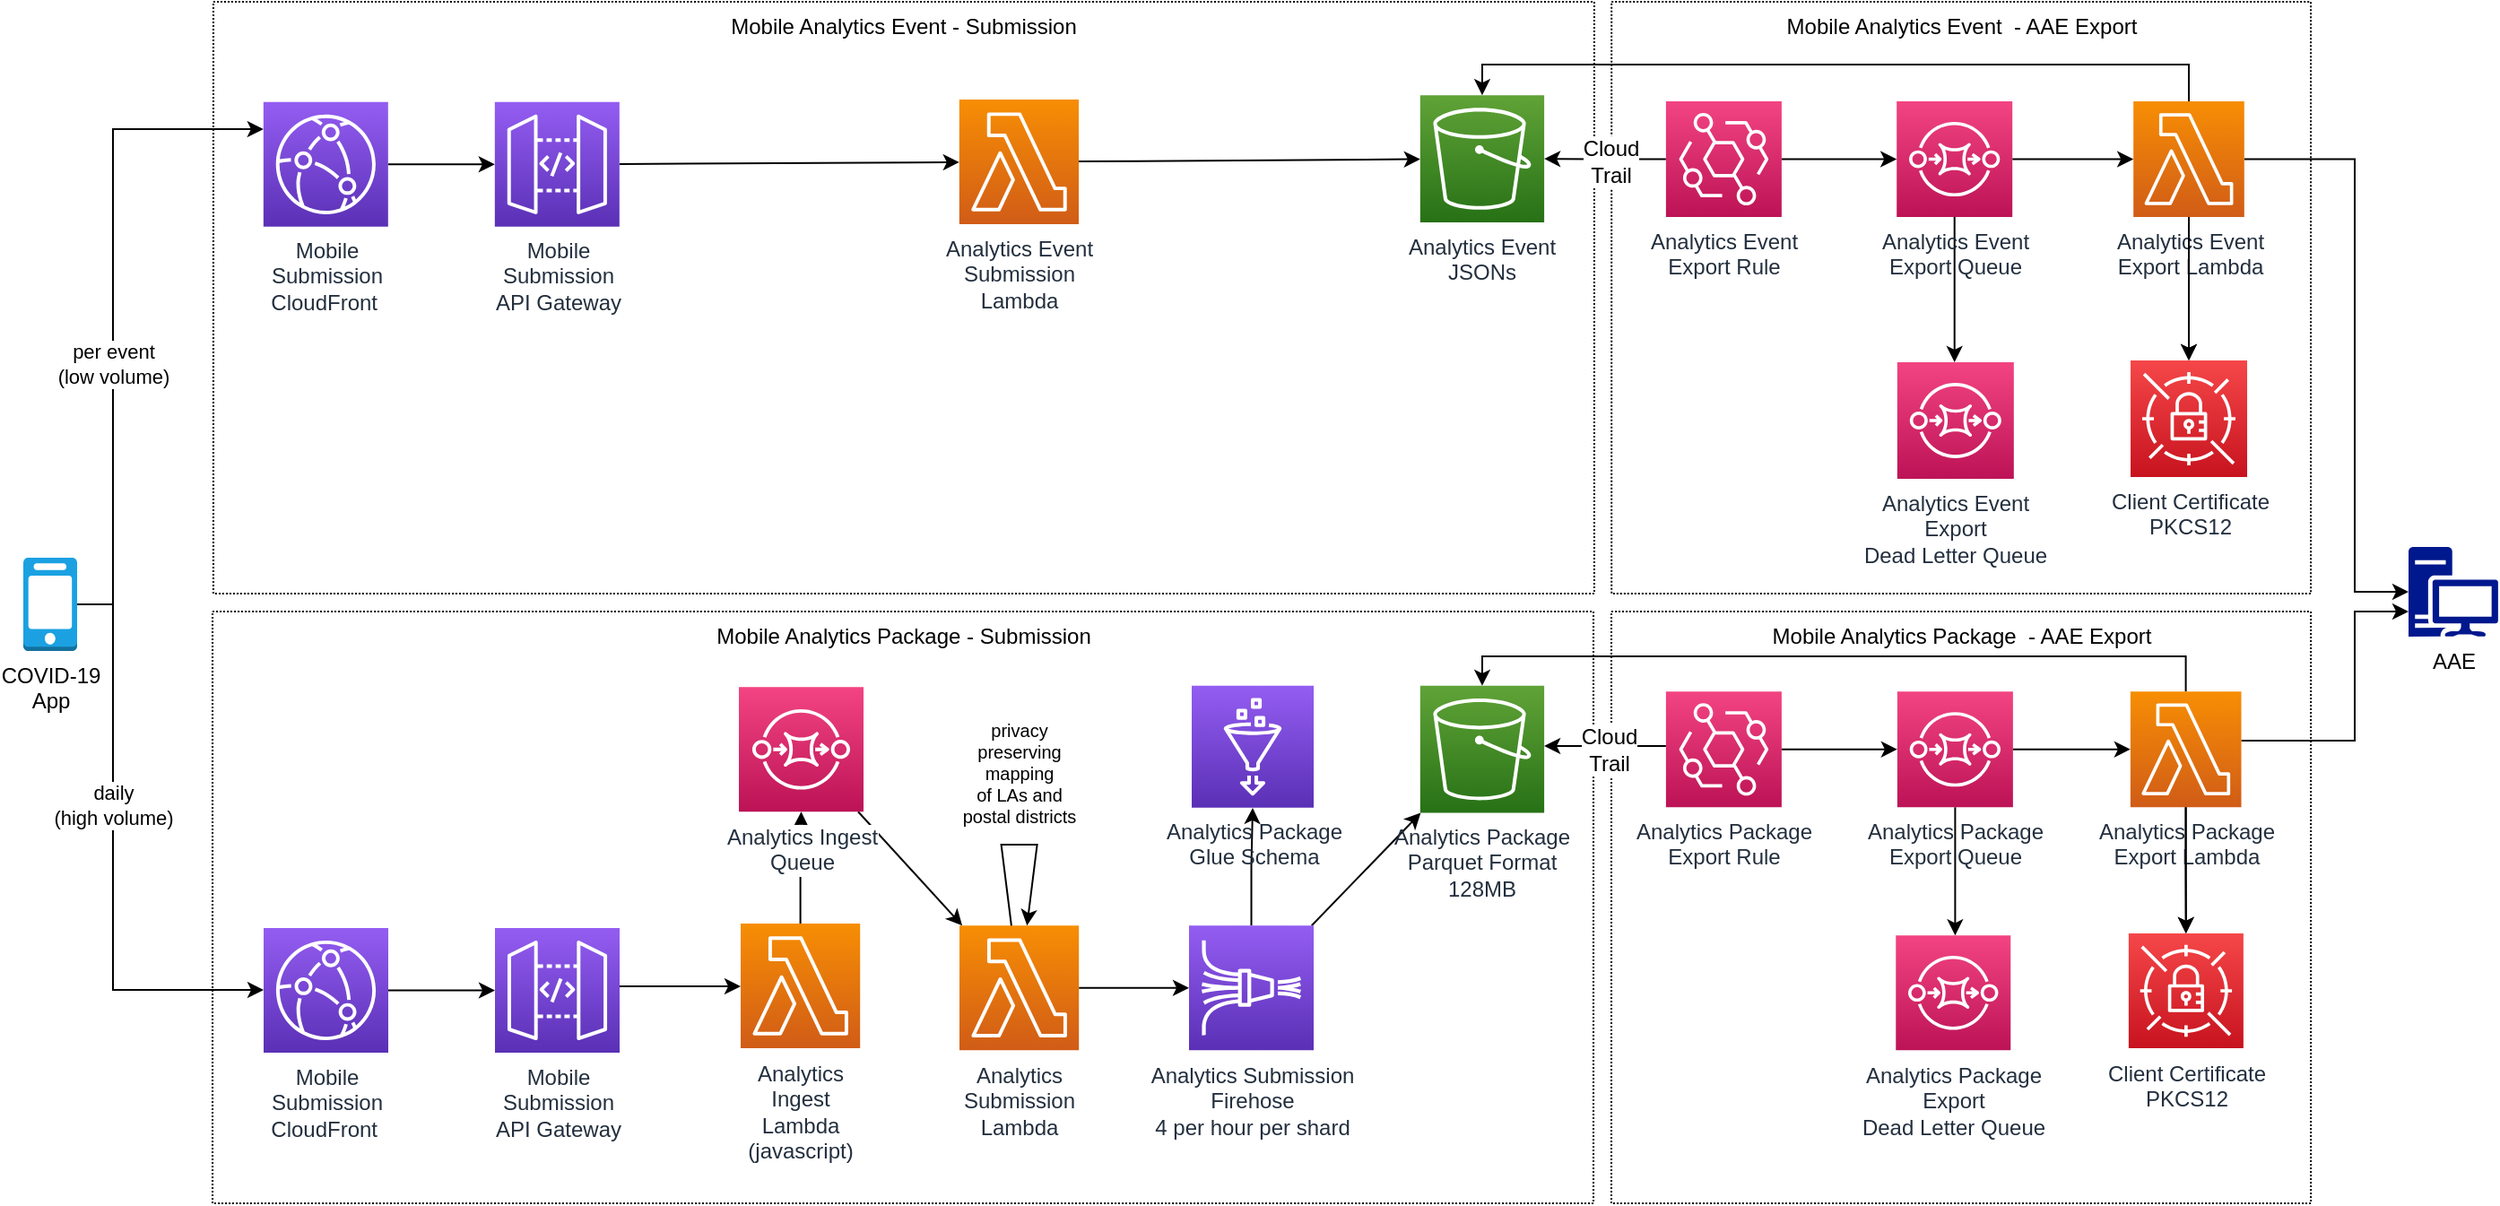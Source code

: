 <mxfile version="14.6.13" type="device"><diagram id="--lnz_isV8TL09mVqMXZ" name="Page-1"><mxGraphModel dx="1106" dy="782" grid="1" gridSize="10" guides="1" tooltips="1" connect="1" arrows="1" fold="1" page="1" pageScale="1" pageWidth="1169" pageHeight="827" math="0" shadow="0"><root><mxCell id="0"/><mxCell id="1" parent="0"/><mxCell id="YgIH2Wqvas4ZXWlAZqnG-1" value="Mobile Analytics Package&amp;nbsp; - AAE Export" style="rounded=0;whiteSpace=wrap;html=1;verticalAlign=top;dashed=1;dashPattern=1 1;" parent="1" vertex="1"><mxGeometry x="915.51" y="540" width="390" height="330" as="geometry"/></mxCell><mxCell id="PPaz2uhp3QBib5qQkf3O-1" value="Mobile Analytics Package - Submission" style="rounded=0;whiteSpace=wrap;html=1;strokeColor=#000000;fillColor=#ffffff;fontColor=#000000;verticalAlign=top;dashed=1;dashPattern=1 1;" parent="1" vertex="1"><mxGeometry x="135.51" y="540" width="770" height="330" as="geometry"/></mxCell><mxCell id="cVPPhOYdoDEhORh01JEb-11" style="rounded=0;orthogonalLoop=1;jettySize=auto;html=1;" parent="1" source="m6TAJkGi6Sn4Uj_Uu4fd-4" target="cVPPhOYdoDEhORh01JEb-19" edge="1"><mxGeometry relative="1" as="geometry"><mxPoint x="827.51" y="685" as="targetPoint"/></mxGeometry></mxCell><mxCell id="m6TAJkGi6Sn4Uj_Uu4fd-5" style="edgeStyle=none;rounded=0;orthogonalLoop=1;jettySize=auto;html=1;endArrow=classic;endFill=1;fontSize=10;fontColor=#000000;" parent="1" source="cVPPhOYdoDEhORh01JEb-13" target="m6TAJkGi6Sn4Uj_Uu4fd-4" edge="1"><mxGeometry relative="1" as="geometry"/></mxCell><mxCell id="cVPPhOYdoDEhORh01JEb-13" value="Analytics&lt;br&gt;Submission&lt;br&gt;Lambda" style="points=[[0,0,0],[0.25,0,0],[0.5,0,0],[0.75,0,0],[1,0,0],[0,1,0],[0.25,1,0],[0.5,1,0],[0.75,1,0],[1,1,0],[0,0.25,0],[0,0.5,0],[0,0.75,0],[1,0.25,0],[1,0.5,0],[1,0.75,0]];outlineConnect=0;fontColor=#232F3E;gradientColor=#F78E04;gradientDirection=north;fillColor=#D05C17;strokeColor=#ffffff;dashed=0;verticalLabelPosition=bottom;verticalAlign=top;align=center;html=1;fontSize=12;fontStyle=0;aspect=fixed;shape=mxgraph.aws4.resourceIcon;resIcon=mxgraph.aws4.lambda;fontFamily=Helvetica;shadow=0;sketch=0;" parent="1" vertex="1"><mxGeometry x="552" y="715.13" width="66.6" height="69.5" as="geometry"/></mxCell><mxCell id="cVPPhOYdoDEhORh01JEb-14" style="edgeStyle=orthogonalEdgeStyle;rounded=0;orthogonalLoop=1;jettySize=auto;html=1;" parent="1" source="cVPPhOYdoDEhORh01JEb-15" target="FMLQFk7oJkuzqLt0YZjc-1" edge="1"><mxGeometry relative="1" as="geometry"><Array as="points"><mxPoint x="400" y="749"/><mxPoint x="400" y="749"/></Array></mxGeometry></mxCell><mxCell id="cVPPhOYdoDEhORh01JEb-15" value="Mobile&lt;br&gt;Submission&lt;br&gt;API Gateway" style="outlineConnect=0;fontColor=#232F3E;gradientColor=#945DF2;gradientDirection=north;fillColor=#5A30B5;strokeColor=#ffffff;dashed=0;verticalLabelPosition=bottom;verticalAlign=top;align=center;html=1;fontSize=12;fontStyle=0;aspect=fixed;shape=mxgraph.aws4.resourceIcon;resIcon=mxgraph.aws4.api_gateway;" parent="1" vertex="1"><mxGeometry x="293" y="716.5" width="69.5" height="69.5" as="geometry"/></mxCell><mxCell id="cVPPhOYdoDEhORh01JEb-17" style="edgeStyle=orthogonalEdgeStyle;rounded=0;orthogonalLoop=1;jettySize=auto;html=1;" parent="1" source="cVPPhOYdoDEhORh01JEb-18" target="cVPPhOYdoDEhORh01JEb-15" edge="1"><mxGeometry relative="1" as="geometry"/></mxCell><mxCell id="cVPPhOYdoDEhORh01JEb-18" value="Mobile&lt;br&gt;Submission&lt;br&gt;CloudFront&amp;nbsp;" style="outlineConnect=0;fontColor=#232F3E;gradientColor=#945DF2;gradientDirection=north;fillColor=#5A30B5;strokeColor=#ffffff;dashed=0;verticalLabelPosition=bottom;verticalAlign=top;align=center;html=1;fontSize=12;fontStyle=0;aspect=fixed;shape=mxgraph.aws4.resourceIcon;resIcon=mxgraph.aws4.cloudfront;" parent="1" vertex="1"><mxGeometry x="164" y="716.5" width="69.5" height="69.5" as="geometry"/></mxCell><mxCell id="cVPPhOYdoDEhORh01JEb-19" value="Analytics Package&lt;br&gt;Parquet Format&lt;br&gt;128MB" style="points=[[0,0,0],[0.25,0,0],[0.5,0,0],[0.75,0,0],[1,0,0],[0,1,0],[0.25,1,0],[0.5,1,0],[0.75,1,0],[1,1,0],[0,0.25,0],[0,0.5,0],[0,0.75,0],[1,0.25,0],[1,0.5,0],[1,0.75,0]];outlineConnect=0;fontColor=#232F3E;gradientColor=#60A337;gradientDirection=north;fillColor=#277116;strokeColor=#ffffff;dashed=0;verticalLabelPosition=bottom;verticalAlign=top;align=center;html=1;fontSize=12;fontStyle=0;aspect=fixed;shape=mxgraph.aws4.resourceIcon;resIcon=mxgraph.aws4.s3;fontFamily=Helvetica;shadow=0;sketch=0;" parent="1" vertex="1"><mxGeometry x="808.91" y="581.43" width="69.14" height="70.87" as="geometry"/></mxCell><mxCell id="cVPPhOYdoDEhORh01JEb-21" style="edgeStyle=orthogonalEdgeStyle;rounded=0;orthogonalLoop=1;jettySize=auto;html=1;" parent="1" source="cVPPhOYdoDEhORh01JEb-20" target="cVPPhOYdoDEhORh01JEb-18" edge="1"><mxGeometry relative="1" as="geometry"><Array as="points"><mxPoint x="80" y="536"/><mxPoint x="80" y="751"/></Array></mxGeometry></mxCell><mxCell id="pTvGHUPt3PRhiRAjGoP4-25" value="daily&lt;br&gt;(high volume)" style="edgeLabel;html=1;align=center;verticalAlign=middle;resizable=0;points=[];fontColor=#000000;" parent="cVPPhOYdoDEhORh01JEb-21" vertex="1" connectable="0"><mxGeometry x="-0.177" relative="1" as="geometry"><mxPoint as="offset"/></mxGeometry></mxCell><mxCell id="cVPPhOYdoDEhORh01JEb-20" value="COVID-19&lt;br&gt;App" style="outlineConnect=0;dashed=0;verticalLabelPosition=bottom;verticalAlign=top;align=center;html=1;shape=mxgraph.aws3.mobile_client;fillColor=#1ba1e2;strokeColor=#006EAF;" parent="1" vertex="1"><mxGeometry x="30" y="510" width="30" height="52" as="geometry"/></mxCell><mxCell id="m6TAJkGi6Sn4Uj_Uu4fd-6" style="edgeStyle=none;rounded=0;orthogonalLoop=1;jettySize=auto;html=1;endArrow=classic;endFill=1;fontSize=10;fontColor=#000000;" parent="1" source="m6TAJkGi6Sn4Uj_Uu4fd-3" target="cVPPhOYdoDEhORh01JEb-13" edge="1"><mxGeometry relative="1" as="geometry"/></mxCell><mxCell id="REPPbcrDG6amPfbwxweP-3" style="edgeStyle=orthogonalEdgeStyle;rounded=0;orthogonalLoop=1;jettySize=auto;html=1;fontSize=13;endArrow=classic;endFill=1;" parent="1" source="m6TAJkGi6Sn4Uj_Uu4fd-4" target="R65pzjLjTC0ljqRexwF5-7" edge="1"><mxGeometry relative="1" as="geometry"/></mxCell><mxCell id="m6TAJkGi6Sn4Uj_Uu4fd-4" value="Analytics Submission&lt;br&gt;Firehose&lt;br&gt;4 per hour per shard" style="points=[[0,0,0],[0.25,0,0],[0.5,0,0],[0.75,0,0],[1,0,0],[0,1,0],[0.25,1,0],[0.5,1,0],[0.75,1,0],[1,1,0],[0,0.25,0],[0,0.5,0],[0,0.75,0],[1,0.25,0],[1,0.5,0],[1,0.75,0]];outlineConnect=0;fontColor=#232F3E;gradientColor=#945DF2;gradientDirection=north;fillColor=#5A30B5;strokeColor=#ffffff;dashed=0;verticalLabelPosition=bottom;verticalAlign=top;align=center;html=1;fontSize=12;fontStyle=0;aspect=fixed;shape=mxgraph.aws4.resourceIcon;resIcon=mxgraph.aws4.kinesis_data_firehose;shadow=0;sketch=0;" parent="1" vertex="1"><mxGeometry x="680" y="715.13" width="69.5" height="69.5" as="geometry"/></mxCell><mxCell id="m6TAJkGi6Sn4Uj_Uu4fd-9" style="edgeStyle=none;rounded=0;orthogonalLoop=1;jettySize=auto;html=1;endArrow=classic;endFill=1;fontSize=10;fontColor=#000000;" parent="1" source="cVPPhOYdoDEhORh01JEb-13" target="cVPPhOYdoDEhORh01JEb-13" edge="1"><mxGeometry relative="1" as="geometry"><Array as="points"><mxPoint x="582" y="670"/></Array></mxGeometry></mxCell><mxCell id="m6TAJkGi6Sn4Uj_Uu4fd-10" value="privacy&lt;br&gt;preserving&lt;br&gt;mapping&lt;br&gt;of LAs and &lt;br&gt;postal districts" style="edgeLabel;html=1;align=center;verticalAlign=middle;resizable=0;points=[];fontSize=10;fontColor=#000000;" parent="m6TAJkGi6Sn4Uj_Uu4fd-9" vertex="1" connectable="0"><mxGeometry x="0.014" relative="1" as="geometry"><mxPoint x="-1.16" y="-40" as="offset"/></mxGeometry></mxCell><mxCell id="YgIH2Wqvas4ZXWlAZqnG-2" style="rounded=0;orthogonalLoop=1;jettySize=auto;html=1;" parent="1" source="YgIH2Wqvas4ZXWlAZqnG-4" target="YgIH2Wqvas4ZXWlAZqnG-9" edge="1"><mxGeometry relative="1" as="geometry"/></mxCell><mxCell id="YgIH2Wqvas4ZXWlAZqnG-3" style="edgeStyle=orthogonalEdgeStyle;rounded=0;orthogonalLoop=1;jettySize=auto;html=1;fontColor=#000000;" parent="1" source="YgIH2Wqvas4ZXWlAZqnG-4" target="YgIH2Wqvas4ZXWlAZqnG-10" edge="1"><mxGeometry relative="1" as="geometry"><Array as="points"><mxPoint x="1106.94" y="759.5"/></Array></mxGeometry></mxCell><mxCell id="YgIH2Wqvas4ZXWlAZqnG-4" value="Analytics Package&lt;br&gt;Export&amp;nbsp;Queue" style="points=[[0,0,0],[0.25,0,0],[0.5,0,0],[0.75,0,0],[1,0,0],[0,1,0],[0.25,1,0],[0.5,1,0],[0.75,1,0],[1,1,0],[0,0.25,0],[0,0.5,0],[0,0.75,0],[1,0.25,0],[1,0.5,0],[1,0.75,0]];outlineConnect=0;fontColor=#232F3E;gradientColor=#F34482;gradientDirection=north;fillColor=#BC1356;strokeColor=#ffffff;dashed=0;verticalLabelPosition=bottom;verticalAlign=top;align=center;html=1;fontSize=12;fontStyle=0;aspect=fixed;shape=mxgraph.aws4.resourceIcon;resIcon=mxgraph.aws4.sqs;" parent="1" vertex="1"><mxGeometry x="1074.94" y="584.615" width="64.5" height="64.5" as="geometry"/></mxCell><mxCell id="YgIH2Wqvas4ZXWlAZqnG-14" style="edgeStyle=none;rounded=0;orthogonalLoop=1;jettySize=auto;html=1;fontColor=#000000;" parent="1" source="YgIH2Wqvas4ZXWlAZqnG-6" target="YgIH2Wqvas4ZXWlAZqnG-4" edge="1"><mxGeometry relative="1" as="geometry"/></mxCell><mxCell id="wmvSKZWWeijWJHBOKStF-1" style="edgeStyle=orthogonalEdgeStyle;rounded=0;orthogonalLoop=1;jettySize=auto;html=1;fontColor=#000000;" parent="1" source="YgIH2Wqvas4ZXWlAZqnG-6" target="cVPPhOYdoDEhORh01JEb-19" edge="1"><mxGeometry relative="1" as="geometry"><mxPoint x="884.08" y="611.643" as="targetPoint"/><Array as="points"><mxPoint x="910" y="615"/><mxPoint x="910" y="615"/></Array></mxGeometry></mxCell><mxCell id="REPPbcrDG6amPfbwxweP-10" value="Cloud&lt;br&gt;Trail" style="edgeLabel;html=1;align=center;verticalAlign=middle;resizable=0;points=[];fontSize=12;" parent="wmvSKZWWeijWJHBOKStF-1" vertex="1" connectable="0"><mxGeometry x="-0.059" y="2" relative="1" as="geometry"><mxPoint as="offset"/></mxGeometry></mxCell><mxCell id="YgIH2Wqvas4ZXWlAZqnG-6" value="Analytics Package&lt;br&gt;Export&amp;nbsp;Rule" style="points=[[0,0,0],[0.25,0,0],[0.5,0,0],[0.75,0,0],[1,0,0],[0,1,0],[0.25,1,0],[0.5,1,0],[0.75,1,0],[1,1,0],[0,0.25,0],[0,0.5,0],[0,0.75,0],[1,0.25,0],[1,0.5,0],[1,0.75,0]];outlineConnect=0;fontColor=#232F3E;gradientColor=#F34482;gradientDirection=north;fillColor=#BC1356;strokeColor=#ffffff;dashed=0;verticalLabelPosition=bottom;verticalAlign=top;align=center;html=1;fontSize=12;fontStyle=0;aspect=fixed;shape=mxgraph.aws4.resourceIcon;resIcon=mxgraph.aws4.eventbridge;" parent="1" vertex="1"><mxGeometry x="945.94" y="584.615" width="64.5" height="64.5" as="geometry"/></mxCell><mxCell id="YgIH2Wqvas4ZXWlAZqnG-7" style="edgeStyle=orthogonalEdgeStyle;rounded=0;orthogonalLoop=1;jettySize=auto;html=1;" parent="1" source="YgIH2Wqvas4ZXWlAZqnG-9" target="YgIH2Wqvas4ZXWlAZqnG-11" edge="1"><mxGeometry relative="1" as="geometry"/></mxCell><mxCell id="YgIH2Wqvas4ZXWlAZqnG-8" style="edgeStyle=orthogonalEdgeStyle;rounded=0;orthogonalLoop=1;jettySize=auto;html=1;" parent="1" source="YgIH2Wqvas4ZXWlAZqnG-9" edge="1"><mxGeometry relative="1" as="geometry"><Array as="points"><mxPoint x="1330" y="612"/><mxPoint x="1330" y="540"/></Array><mxPoint x="1360" y="540" as="targetPoint"/></mxGeometry></mxCell><mxCell id="REPPbcrDG6amPfbwxweP-4" style="edgeStyle=orthogonalEdgeStyle;rounded=0;orthogonalLoop=1;jettySize=auto;html=1;entryX=0.5;entryY=0;entryDx=0;entryDy=0;entryPerimeter=0;fontSize=13;endArrow=classic;endFill=1;" parent="1" source="YgIH2Wqvas4ZXWlAZqnG-9" target="cVPPhOYdoDEhORh01JEb-19" edge="1"><mxGeometry relative="1" as="geometry"><Array as="points"><mxPoint x="1236" y="565"/><mxPoint x="844" y="565"/></Array></mxGeometry></mxCell><mxCell id="YgIH2Wqvas4ZXWlAZqnG-9" value="Analytics Package&lt;br&gt;Export Lambda" style="points=[[0,0,0],[0.25,0,0],[0.5,0,0],[0.75,0,0],[1,0,0],[0,1,0],[0.25,1,0],[0.5,1,0],[0.75,1,0],[1,1,0],[0,0.25,0],[0,0.5,0],[0,0.75,0],[1,0.25,0],[1,0.5,0],[1,0.75,0]];outlineConnect=0;fontColor=#232F3E;gradientColor=#F78E04;gradientDirection=north;fillColor=#D05C17;strokeColor=#ffffff;dashed=0;verticalLabelPosition=bottom;verticalAlign=top;align=center;html=1;fontSize=12;fontStyle=0;aspect=fixed;shape=mxgraph.aws4.resourceIcon;resIcon=mxgraph.aws4.lambda;fontFamily=Helvetica;shadow=0;sketch=0;" parent="1" vertex="1"><mxGeometry x="1204.94" y="584.615" width="61.81" height="64.5" as="geometry"/></mxCell><mxCell id="YgIH2Wqvas4ZXWlAZqnG-10" value="Analytics Package&lt;br&gt;Export &lt;br&gt;Dead Letter Queue" style="points=[[0,0,0],[0.25,0,0],[0.5,0,0],[0.75,0,0],[1,0,0],[0,1,0],[0.25,1,0],[0.5,1,0],[0.75,1,0],[1,1,0],[0,0.25,0],[0,0.5,0],[0,0.75,0],[1,0.25,0],[1,0.5,0],[1,0.75,0]];outlineConnect=0;fontColor=#232F3E;gradientColor=#F34482;gradientDirection=north;fillColor=#BC1356;strokeColor=#ffffff;dashed=0;verticalLabelPosition=bottom;verticalAlign=top;align=center;html=1;fontSize=12;fontStyle=0;aspect=fixed;shape=mxgraph.aws4.resourceIcon;resIcon=mxgraph.aws4.sqs;" parent="1" vertex="1"><mxGeometry x="1074.13" y="720.63" width="64" height="64" as="geometry"/></mxCell><mxCell id="YgIH2Wqvas4ZXWlAZqnG-11" value="Client Certificate&lt;br&gt;PKCS12" style="points=[[0,0,0],[0.25,0,0],[0.5,0,0],[0.75,0,0],[1,0,0],[0,1,0],[0.25,1,0],[0.5,1,0],[0.75,1,0],[1,1,0],[0,0.25,0],[0,0.5,0],[0,0.75,0],[1,0.25,0],[1,0.5,0],[1,0.75,0]];outlineConnect=0;fontColor=#232F3E;gradientColor=#F54749;gradientDirection=north;fillColor=#C7131F;strokeColor=#ffffff;dashed=0;verticalLabelPosition=bottom;verticalAlign=top;align=center;html=1;fontSize=12;fontStyle=0;aspect=fixed;shape=mxgraph.aws4.resourceIcon;resIcon=mxgraph.aws4.secrets_manager;" parent="1" vertex="1"><mxGeometry x="1203.94" y="719.5" width="64" height="64" as="geometry"/></mxCell><mxCell id="YgIH2Wqvas4ZXWlAZqnG-12" style="edgeStyle=orthogonalEdgeStyle;rounded=0;orthogonalLoop=1;jettySize=auto;html=1;" parent="1" source="YgIH2Wqvas4ZXWlAZqnG-9" target="YgIH2Wqvas4ZXWlAZqnG-11" edge="1"><mxGeometry relative="1" as="geometry"><mxPoint x="703.19" y="842.75" as="sourcePoint"/><mxPoint x="597.273" y="984.75" as="targetPoint"/></mxGeometry></mxCell><mxCell id="YgIH2Wqvas4ZXWlAZqnG-13" value="AAE" style="aspect=fixed;pointerEvents=1;shadow=0;dashed=0;html=1;strokeColor=none;labelPosition=center;verticalLabelPosition=bottom;verticalAlign=top;align=center;fillColor=#00188D;shape=mxgraph.mscae.enterprise.workstation_client" parent="1" vertex="1"><mxGeometry x="1360" y="504" width="50" height="50" as="geometry"/></mxCell><mxCell id="pTvGHUPt3PRhiRAjGoP4-1" value="Mobile Analytics Event&amp;nbsp; - AAE Export" style="rounded=0;whiteSpace=wrap;html=1;verticalAlign=top;dashed=1;dashPattern=1 1;" parent="1" vertex="1"><mxGeometry x="915.6" y="200" width="389.91" height="330" as="geometry"/></mxCell><mxCell id="pTvGHUPt3PRhiRAjGoP4-2" value="Mobile Analytics Event - Submission" style="rounded=0;whiteSpace=wrap;html=1;verticalAlign=top;dashed=1;dashPattern=1 1;" parent="1" vertex="1"><mxGeometry x="135.98" y="200" width="770" height="330" as="geometry"/></mxCell><mxCell id="pTvGHUPt3PRhiRAjGoP4-9" style="edgeStyle=orthogonalEdgeStyle;rounded=0;orthogonalLoop=1;jettySize=auto;html=1;" parent="1" source="pTvGHUPt3PRhiRAjGoP4-17" target="pTvGHUPt3PRhiRAjGoP4-30" edge="1"><mxGeometry relative="1" as="geometry"><mxPoint x="876.65" y="287.8" as="targetPoint"/></mxGeometry></mxCell><mxCell id="REPPbcrDG6amPfbwxweP-9" value="&lt;br&gt;" style="edgeLabel;html=1;align=center;verticalAlign=middle;resizable=0;points=[];fontSize=12;" parent="pTvGHUPt3PRhiRAjGoP4-9" vertex="1" connectable="0"><mxGeometry x="0.091" y="-2" relative="1" as="geometry"><mxPoint as="offset"/></mxGeometry></mxCell><mxCell id="REPPbcrDG6amPfbwxweP-13" value="Cloud&lt;br&gt;Trail" style="edgeLabel;html=1;align=center;verticalAlign=middle;resizable=0;points=[];fontSize=12;" parent="pTvGHUPt3PRhiRAjGoP4-9" vertex="1" connectable="0"><mxGeometry x="-0.091" y="1" relative="1" as="geometry"><mxPoint as="offset"/></mxGeometry></mxCell><mxCell id="pTvGHUPt3PRhiRAjGoP4-11" style="edgeStyle=orthogonalEdgeStyle;rounded=0;orthogonalLoop=1;jettySize=auto;html=1;" parent="1" source="cVPPhOYdoDEhORh01JEb-20" target="pTvGHUPt3PRhiRAjGoP4-29" edge="1"><mxGeometry relative="1" as="geometry"><mxPoint x="160.5" y="668.6" as="sourcePoint"/><Array as="points"><mxPoint x="80" y="536"/><mxPoint x="80" y="271"/></Array></mxGeometry></mxCell><mxCell id="pTvGHUPt3PRhiRAjGoP4-26" value="per event&lt;br&gt;(low volume)" style="edgeLabel;html=1;align=center;verticalAlign=middle;resizable=0;points=[];fontColor=#000000;" parent="pTvGHUPt3PRhiRAjGoP4-11" vertex="1" connectable="0"><mxGeometry x="-0.163" relative="1" as="geometry"><mxPoint as="offset"/></mxGeometry></mxCell><mxCell id="pTvGHUPt3PRhiRAjGoP4-13" style="rounded=0;orthogonalLoop=1;jettySize=auto;html=1;" parent="1" source="pTvGHUPt3PRhiRAjGoP4-15" target="pTvGHUPt3PRhiRAjGoP4-20" edge="1"><mxGeometry relative="1" as="geometry"/></mxCell><mxCell id="pTvGHUPt3PRhiRAjGoP4-14" style="edgeStyle=orthogonalEdgeStyle;rounded=0;orthogonalLoop=1;jettySize=auto;html=1;fontColor=#000000;" parent="1" source="pTvGHUPt3PRhiRAjGoP4-15" target="pTvGHUPt3PRhiRAjGoP4-21" edge="1"><mxGeometry relative="1" as="geometry"><Array as="points"><mxPoint x="1106.47" y="433"/></Array></mxGeometry></mxCell><mxCell id="pTvGHUPt3PRhiRAjGoP4-15" value="Analytics Event&lt;br&gt;Export Queue" style="points=[[0,0,0],[0.25,0,0],[0.5,0,0],[0.75,0,0],[1,0,0],[0,1,0],[0.25,1,0],[0.5,1,0],[0.75,1,0],[1,1,0],[0,0.25,0],[0,0.5,0],[0,0.75,0],[1,0.25,0],[1,0.5,0],[1,0.75,0]];outlineConnect=0;fontColor=#232F3E;gradientColor=#F34482;gradientDirection=north;fillColor=#BC1356;strokeColor=#ffffff;dashed=0;verticalLabelPosition=bottom;verticalAlign=top;align=center;html=1;fontSize=12;fontStyle=0;aspect=fixed;shape=mxgraph.aws4.resourceIcon;resIcon=mxgraph.aws4.sqs;" parent="1" vertex="1"><mxGeometry x="1074.6" y="255.5" width="64.5" height="64.5" as="geometry"/></mxCell><mxCell id="pTvGHUPt3PRhiRAjGoP4-16" style="edgeStyle=orthogonalEdgeStyle;rounded=0;orthogonalLoop=1;jettySize=auto;html=1;" parent="1" source="pTvGHUPt3PRhiRAjGoP4-17" target="pTvGHUPt3PRhiRAjGoP4-15" edge="1"><mxGeometry relative="1" as="geometry"><Array as="points"><mxPoint x="1002.6" y="296"/><mxPoint x="1002.6" y="296"/></Array></mxGeometry></mxCell><mxCell id="pTvGHUPt3PRhiRAjGoP4-17" value="Analytics Event&lt;br&gt;Export Rule" style="points=[[0,0,0],[0.25,0,0],[0.5,0,0],[0.75,0,0],[1,0,0],[0,1,0],[0.25,1,0],[0.5,1,0],[0.75,1,0],[1,1,0],[0,0.25,0],[0,0.5,0],[0,0.75,0],[1,0.25,0],[1,0.5,0],[1,0.75,0]];outlineConnect=0;fontColor=#232F3E;gradientColor=#F34482;gradientDirection=north;fillColor=#BC1356;strokeColor=#ffffff;dashed=0;verticalLabelPosition=bottom;verticalAlign=top;align=center;html=1;fontSize=12;fontStyle=0;aspect=fixed;shape=mxgraph.aws4.resourceIcon;resIcon=mxgraph.aws4.eventbridge;" parent="1" vertex="1"><mxGeometry x="945.94" y="255.5" width="64.5" height="64.5" as="geometry"/></mxCell><mxCell id="pTvGHUPt3PRhiRAjGoP4-18" style="edgeStyle=orthogonalEdgeStyle;rounded=0;orthogonalLoop=1;jettySize=auto;html=1;" parent="1" source="pTvGHUPt3PRhiRAjGoP4-20" target="pTvGHUPt3PRhiRAjGoP4-22" edge="1"><mxGeometry relative="1" as="geometry"/></mxCell><mxCell id="pTvGHUPt3PRhiRAjGoP4-19" style="edgeStyle=orthogonalEdgeStyle;rounded=0;orthogonalLoop=1;jettySize=auto;html=1;" parent="1" source="pTvGHUPt3PRhiRAjGoP4-20" target="YgIH2Wqvas4ZXWlAZqnG-13" edge="1"><mxGeometry relative="1" as="geometry"><Array as="points"><mxPoint x="1330" y="288"/><mxPoint x="1330" y="529"/></Array><mxPoint x="1326.62" y="737.059" as="targetPoint"/></mxGeometry></mxCell><mxCell id="REPPbcrDG6amPfbwxweP-1" style="edgeStyle=orthogonalEdgeStyle;rounded=0;orthogonalLoop=1;jettySize=auto;html=1;entryX=0.5;entryY=0;entryDx=0;entryDy=0;entryPerimeter=0;fontSize=13;endArrow=classic;endFill=1;" parent="1" source="pTvGHUPt3PRhiRAjGoP4-20" target="pTvGHUPt3PRhiRAjGoP4-30" edge="1"><mxGeometry relative="1" as="geometry"><Array as="points"><mxPoint x="1237" y="235"/><mxPoint x="844" y="235"/></Array></mxGeometry></mxCell><mxCell id="pTvGHUPt3PRhiRAjGoP4-20" value="Analytics Event&lt;br&gt;Export Lambda" style="points=[[0,0,0],[0.25,0,0],[0.5,0,0],[0.75,0,0],[1,0,0],[0,1,0],[0.25,1,0],[0.5,1,0],[0.75,1,0],[1,1,0],[0,0.25,0],[0,0.5,0],[0,0.75,0],[1,0.25,0],[1,0.5,0],[1,0.75,0]];outlineConnect=0;fontColor=#232F3E;gradientColor=#F78E04;gradientDirection=north;fillColor=#D05C17;strokeColor=#ffffff;dashed=0;verticalLabelPosition=bottom;verticalAlign=top;align=center;html=1;fontSize=12;fontStyle=0;aspect=fixed;shape=mxgraph.aws4.resourceIcon;resIcon=mxgraph.aws4.lambda;fontFamily=Helvetica;shadow=0;sketch=0;" parent="1" vertex="1"><mxGeometry x="1206.6" y="255.5" width="61.81" height="64.5" as="geometry"/></mxCell><mxCell id="pTvGHUPt3PRhiRAjGoP4-21" value="Analytics Event&lt;br&gt;Export&lt;br&gt;Dead Letter Queue" style="points=[[0,0,0],[0.25,0,0],[0.5,0,0],[0.75,0,0],[1,0,0],[0,1,0],[0.25,1,0],[0.5,1,0],[0.75,1,0],[1,1,0],[0,0.25,0],[0,0.5,0],[0,0.75,0],[1,0.25,0],[1,0.5,0],[1,0.75,0]];outlineConnect=0;fontColor=#232F3E;gradientColor=#F34482;gradientDirection=north;fillColor=#BC1356;strokeColor=#ffffff;dashed=0;verticalLabelPosition=bottom;verticalAlign=top;align=center;html=1;fontSize=12;fontStyle=0;aspect=fixed;shape=mxgraph.aws4.resourceIcon;resIcon=mxgraph.aws4.sqs;" parent="1" vertex="1"><mxGeometry x="1074.91" y="401" width="65" height="65" as="geometry"/></mxCell><mxCell id="pTvGHUPt3PRhiRAjGoP4-22" value="Client Certificate&lt;br&gt;PKCS12" style="points=[[0,0,0],[0.25,0,0],[0.5,0,0],[0.75,0,0],[1,0,0],[0,1,0],[0.25,1,0],[0.5,1,0],[0.75,1,0],[1,1,0],[0,0.25,0],[0,0.5,0],[0,0.75,0],[1,0.25,0],[1,0.5,0],[1,0.75,0]];outlineConnect=0;fontColor=#232F3E;gradientColor=#F54749;gradientDirection=north;fillColor=#C7131F;strokeColor=#ffffff;dashed=0;verticalLabelPosition=bottom;verticalAlign=top;align=center;html=1;fontSize=12;fontStyle=0;aspect=fixed;shape=mxgraph.aws4.resourceIcon;resIcon=mxgraph.aws4.secrets_manager;" parent="1" vertex="1"><mxGeometry x="1205.01" y="400" width="65" height="65" as="geometry"/></mxCell><mxCell id="pTvGHUPt3PRhiRAjGoP4-23" style="edgeStyle=orthogonalEdgeStyle;rounded=0;orthogonalLoop=1;jettySize=auto;html=1;" parent="1" source="pTvGHUPt3PRhiRAjGoP4-20" target="pTvGHUPt3PRhiRAjGoP4-22" edge="1"><mxGeometry relative="1" as="geometry"><mxPoint x="905.85" y="613.25" as="sourcePoint"/><mxPoint x="799.933" y="755.25" as="targetPoint"/></mxGeometry></mxCell><mxCell id="pTvGHUPt3PRhiRAjGoP4-35" style="edgeStyle=none;rounded=0;orthogonalLoop=1;jettySize=auto;html=1;fontColor=#000000;" parent="1" source="pTvGHUPt3PRhiRAjGoP4-27" target="pTvGHUPt3PRhiRAjGoP4-30" edge="1"><mxGeometry relative="1" as="geometry"/></mxCell><mxCell id="pTvGHUPt3PRhiRAjGoP4-27" value="Analytics Event&lt;br&gt;Submission&lt;br&gt;Lambda" style="points=[[0,0,0],[0.25,0,0],[0.5,0,0],[0.75,0,0],[1,0,0],[0,1,0],[0.25,1,0],[0.5,1,0],[0.75,1,0],[1,1,0],[0,0.25,0],[0,0.5,0],[0,0.75,0],[1,0.25,0],[1,0.5,0],[1,0.75,0]];outlineConnect=0;fontColor=#232F3E;gradientColor=#F78E04;gradientDirection=north;fillColor=#D05C17;strokeColor=#ffffff;dashed=0;verticalLabelPosition=bottom;verticalAlign=top;align=center;html=1;fontSize=12;fontStyle=0;aspect=fixed;shape=mxgraph.aws4.resourceIcon;resIcon=mxgraph.aws4.lambda;fontFamily=Helvetica;shadow=0;sketch=0;" parent="1" vertex="1"><mxGeometry x="551.91" y="254.54" width="66.6" height="69.5" as="geometry"/></mxCell><mxCell id="pTvGHUPt3PRhiRAjGoP4-34" style="edgeStyle=none;rounded=0;orthogonalLoop=1;jettySize=auto;html=1;fontColor=#000000;" parent="1" source="pTvGHUPt3PRhiRAjGoP4-28" target="pTvGHUPt3PRhiRAjGoP4-27" edge="1"><mxGeometry relative="1" as="geometry"/></mxCell><mxCell id="pTvGHUPt3PRhiRAjGoP4-28" value="Mobile&lt;br&gt;Submission&lt;br&gt;API Gateway" style="outlineConnect=0;fontColor=#232F3E;gradientColor=#945DF2;gradientDirection=north;fillColor=#5A30B5;strokeColor=#ffffff;dashed=0;verticalLabelPosition=bottom;verticalAlign=top;align=center;html=1;fontSize=12;fontStyle=0;aspect=fixed;shape=mxgraph.aws4.resourceIcon;resIcon=mxgraph.aws4.api_gateway;" parent="1" vertex="1"><mxGeometry x="292.91" y="255.91" width="69.5" height="69.5" as="geometry"/></mxCell><mxCell id="pTvGHUPt3PRhiRAjGoP4-33" style="edgeStyle=none;rounded=0;orthogonalLoop=1;jettySize=auto;html=1;fontColor=#000000;" parent="1" source="pTvGHUPt3PRhiRAjGoP4-29" target="pTvGHUPt3PRhiRAjGoP4-28" edge="1"><mxGeometry relative="1" as="geometry"/></mxCell><mxCell id="pTvGHUPt3PRhiRAjGoP4-29" value="Mobile&lt;br&gt;Submission&lt;br&gt;CloudFront&amp;nbsp;" style="outlineConnect=0;fontColor=#232F3E;gradientColor=#945DF2;gradientDirection=north;fillColor=#5A30B5;strokeColor=#ffffff;dashed=0;verticalLabelPosition=bottom;verticalAlign=top;align=center;html=1;fontSize=12;fontStyle=0;aspect=fixed;shape=mxgraph.aws4.resourceIcon;resIcon=mxgraph.aws4.cloudfront;" parent="1" vertex="1"><mxGeometry x="163.91" y="255.91" width="69.5" height="69.5" as="geometry"/></mxCell><mxCell id="pTvGHUPt3PRhiRAjGoP4-30" value="Analytics Event&lt;br&gt;JSONs" style="points=[[0,0,0],[0.25,0,0],[0.5,0,0],[0.75,0,0],[1,0,0],[0,1,0],[0.25,1,0],[0.5,1,0],[0.75,1,0],[1,1,0],[0,0.25,0],[0,0.5,0],[0,0.75,0],[1,0.25,0],[1,0.5,0],[1,0.75,0]];outlineConnect=0;fontColor=#232F3E;gradientColor=#60A337;gradientDirection=north;fillColor=#277116;strokeColor=#ffffff;dashed=0;verticalLabelPosition=bottom;verticalAlign=top;align=center;html=1;fontSize=12;fontStyle=0;aspect=fixed;shape=mxgraph.aws4.resourceIcon;resIcon=mxgraph.aws4.s3;fontFamily=Helvetica;shadow=0;sketch=0;" parent="1" vertex="1"><mxGeometry x="808.91" y="252.09" width="69.14" height="70.87" as="geometry"/></mxCell><mxCell id="R65pzjLjTC0ljqRexwF5-7" value="Analytics Package&lt;br&gt;Glue Schema" style="points=[[0,0,0],[0.25,0,0],[0.5,0,0],[0.75,0,0],[1,0,0],[0,1,0],[0.25,1,0],[0.5,1,0],[0.75,1,0],[1,1,0],[0,0.25,0],[0,0.5,0],[0,0.75,0],[1,0.25,0],[1,0.5,0],[1,0.75,0]];outlineConnect=0;fontColor=#232F3E;gradientColor=#945DF2;gradientDirection=north;fillColor=#5A30B5;strokeColor=#ffffff;dashed=0;verticalLabelPosition=bottom;verticalAlign=top;align=center;html=1;fontSize=12;fontStyle=0;aspect=fixed;shape=mxgraph.aws4.resourceIcon;resIcon=mxgraph.aws4.glue;" parent="1" vertex="1"><mxGeometry x="681.5" y="581.435" width="68" height="68" as="geometry"/></mxCell><mxCell id="FMLQFk7oJkuzqLt0YZjc-4" style="edgeStyle=orthogonalEdgeStyle;rounded=0;orthogonalLoop=1;jettySize=auto;html=1;fontSize=12;endArrow=classic;endFill=1;" parent="1" source="FMLQFk7oJkuzqLt0YZjc-1" target="m6TAJkGi6Sn4Uj_Uu4fd-3" edge="1"><mxGeometry relative="1" as="geometry"/></mxCell><mxCell id="FMLQFk7oJkuzqLt0YZjc-1" value="Analytics&lt;br&gt;Ingest&lt;br&gt;Lambda&lt;br&gt;(javascript)" style="points=[[0,0,0],[0.25,0,0],[0.5,0,0],[0.75,0,0],[1,0,0],[0,1,0],[0.25,1,0],[0.5,1,0],[0.75,1,0],[1,1,0],[0,0.25,0],[0,0.5,0],[0,0.75,0],[1,0.25,0],[1,0.5,0],[1,0.75,0]];outlineConnect=0;fontColor=#232F3E;gradientColor=#F78E04;gradientDirection=north;fillColor=#D05C17;strokeColor=#ffffff;dashed=0;verticalLabelPosition=bottom;verticalAlign=top;align=center;html=1;fontSize=12;fontStyle=0;aspect=fixed;shape=mxgraph.aws4.resourceIcon;resIcon=mxgraph.aws4.lambda;fontFamily=Helvetica;shadow=0;sketch=0;" parent="1" vertex="1"><mxGeometry x="430" y="714.0" width="66.6" height="69.5" as="geometry"/></mxCell><mxCell id="m6TAJkGi6Sn4Uj_Uu4fd-3" value="Analytics Ingest&lt;br&gt;Queue" style="points=[[0,0,0],[0.25,0,0],[0.5,0,0],[0.75,0,0],[1,0,0],[0,1,0],[0.25,1,0],[0.5,1,0],[0.75,1,0],[1,1,0],[0,0.25,0],[0,0.5,0],[0,0.75,0],[1,0.25,0],[1,0.5,0],[1,0.75,0]];outlineConnect=0;fontColor=#232F3E;gradientColor=#F34482;gradientDirection=north;fillColor=#BC1356;strokeColor=#ffffff;dashed=0;verticalLabelPosition=bottom;verticalAlign=top;align=center;html=1;fontSize=12;fontStyle=0;aspect=fixed;shape=mxgraph.aws4.resourceIcon;resIcon=mxgraph.aws4.sqs;shadow=0;sketch=0;labelBackgroundColor=#ffffff;" parent="1" vertex="1"><mxGeometry x="429" y="582.11" width="69.5" height="69.5" as="geometry"/></mxCell></root></mxGraphModel></diagram></mxfile>